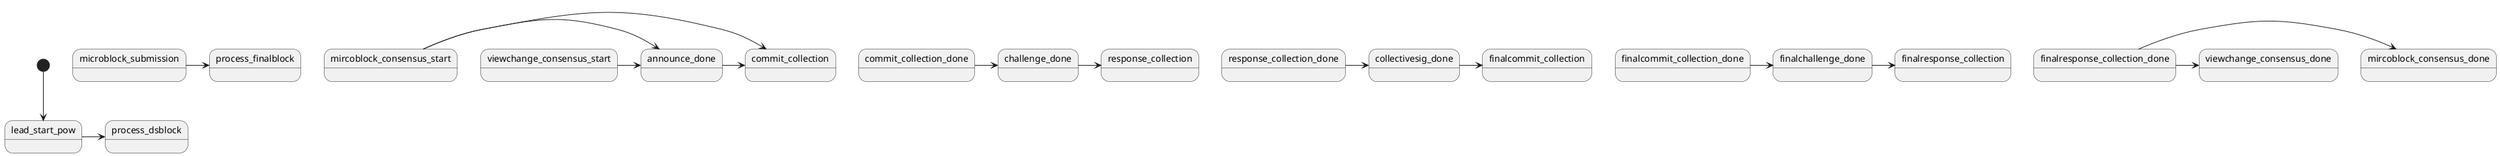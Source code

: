 @startuml
[*] --> lead_start_pow

lead_start_pow->process_dsblock


microblock_submission->process_finalblock

   mircoblock_consensus_start->announce_done
   viewchange_consensus_start->announce_done

   announce_done             ->commit_collection
   mircoblock_consensus_start->commit_collection



commit_collection_done->challenge_done

challenge_done->response_collection



response_collection_done->collectivesig_done



collectivesig_done->finalcommit_collection



finalcommit_collection_done->finalchallenge_done

finalchallenge_done->finalresponse_collection
finalresponse_collection_done->mircoblock_consensus_done
finalresponse_collection_done->viewchange_consensus_done

@enduml